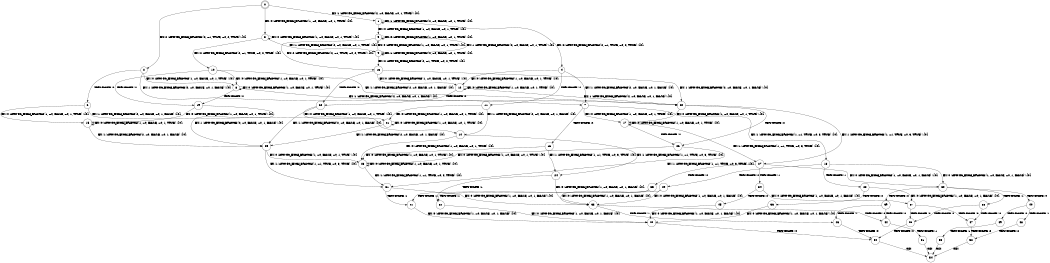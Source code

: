 digraph BCG {
size = "7, 10.5";
center = TRUE;
node [shape = circle];
0 [peripheries = 2];
0 -> 1 [label = "EX !1 !ATOMIC_EXCH_BRANCH (2, +0, FALSE, +0, 1, TRUE) !{0}"];
0 -> 2 [label = "EX !2 !ATOMIC_EXCH_BRANCH (2, +1, TRUE, +0, 2, TRUE) !{0}"];
0 -> 3 [label = "EX !0 !ATOMIC_EXCH_BRANCH (1, +0, FALSE, +0, 1, TRUE) !{0}"];
1 -> 4 [label = "EX !2 !ATOMIC_EXCH_BRANCH (2, +1, TRUE, +0, 2, TRUE) !{0}"];
1 -> 5 [label = "EX !0 !ATOMIC_EXCH_BRANCH (1, +0, FALSE, +0, 1, TRUE) !{0}"];
1 -> 1 [label = "EX !1 !ATOMIC_EXCH_BRANCH (2, +0, FALSE, +0, 1, TRUE) !{0}"];
2 -> 6 [label = "TERMINATE !2"];
2 -> 7 [label = "EX !1 !ATOMIC_EXCH_BRANCH (2, +0, FALSE, +0, 1, FALSE) !{0}"];
2 -> 8 [label = "EX !0 !ATOMIC_EXCH_BRANCH (1, +0, FALSE, +0, 1, TRUE) !{0}"];
3 -> 9 [label = "EX !1 !ATOMIC_EXCH_BRANCH (2, +0, FALSE, +0, 1, TRUE) !{0}"];
3 -> 10 [label = "EX !2 !ATOMIC_EXCH_BRANCH (2, +1, TRUE, +0, 2, TRUE) !{0}"];
3 -> 3 [label = "EX !0 !ATOMIC_EXCH_BRANCH (1, +0, FALSE, +0, 1, TRUE) !{0}"];
4 -> 11 [label = "TERMINATE !2"];
4 -> 12 [label = "EX !0 !ATOMIC_EXCH_BRANCH (1, +0, FALSE, +0, 1, TRUE) !{0}"];
4 -> 7 [label = "EX !1 !ATOMIC_EXCH_BRANCH (2, +0, FALSE, +0, 1, FALSE) !{0}"];
5 -> 13 [label = "EX !2 !ATOMIC_EXCH_BRANCH (2, +1, TRUE, +0, 2, TRUE) !{0}"];
5 -> 9 [label = "EX !1 !ATOMIC_EXCH_BRANCH (2, +0, FALSE, +0, 1, TRUE) !{0}"];
5 -> 5 [label = "EX !0 !ATOMIC_EXCH_BRANCH (1, +0, FALSE, +0, 1, TRUE) !{0}"];
6 -> 14 [label = "EX !1 !ATOMIC_EXCH_BRANCH (2, +0, FALSE, +0, 1, FALSE) !{0}"];
6 -> 15 [label = "EX !0 !ATOMIC_EXCH_BRANCH (1, +0, FALSE, +0, 1, TRUE) !{0}"];
7 -> 16 [label = "TERMINATE !2"];
7 -> 17 [label = "EX !0 !ATOMIC_EXCH_BRANCH (1, +0, FALSE, +0, 1, TRUE) !{0}"];
7 -> 18 [label = "EX !1 !ATOMIC_EXCH_BRANCH (1, +1, TRUE, +0, 3, TRUE) !{0}"];
8 -> 19 [label = "TERMINATE !2"];
8 -> 20 [label = "EX !1 !ATOMIC_EXCH_BRANCH (2, +0, FALSE, +0, 1, FALSE) !{0}"];
8 -> 8 [label = "EX !0 !ATOMIC_EXCH_BRANCH (1, +0, FALSE, +0, 1, TRUE) !{0}"];
9 -> 13 [label = "EX !2 !ATOMIC_EXCH_BRANCH (2, +1, TRUE, +0, 2, TRUE) !{0}"];
9 -> 9 [label = "EX !1 !ATOMIC_EXCH_BRANCH (2, +0, FALSE, +0, 1, TRUE) !{0}"];
9 -> 5 [label = "EX !0 !ATOMIC_EXCH_BRANCH (1, +0, FALSE, +0, 1, TRUE) !{0}"];
10 -> 19 [label = "TERMINATE !2"];
10 -> 20 [label = "EX !1 !ATOMIC_EXCH_BRANCH (2, +0, FALSE, +0, 1, FALSE) !{0}"];
10 -> 8 [label = "EX !0 !ATOMIC_EXCH_BRANCH (1, +0, FALSE, +0, 1, TRUE) !{0}"];
11 -> 21 [label = "EX !0 !ATOMIC_EXCH_BRANCH (1, +0, FALSE, +0, 1, TRUE) !{0}"];
11 -> 14 [label = "EX !1 !ATOMIC_EXCH_BRANCH (2, +0, FALSE, +0, 1, FALSE) !{0}"];
12 -> 22 [label = "TERMINATE !2"];
12 -> 20 [label = "EX !1 !ATOMIC_EXCH_BRANCH (2, +0, FALSE, +0, 1, FALSE) !{0}"];
12 -> 12 [label = "EX !0 !ATOMIC_EXCH_BRANCH (1, +0, FALSE, +0, 1, TRUE) !{0}"];
13 -> 22 [label = "TERMINATE !2"];
13 -> 20 [label = "EX !1 !ATOMIC_EXCH_BRANCH (2, +0, FALSE, +0, 1, FALSE) !{0}"];
13 -> 12 [label = "EX !0 !ATOMIC_EXCH_BRANCH (1, +0, FALSE, +0, 1, TRUE) !{0}"];
14 -> 23 [label = "EX !0 !ATOMIC_EXCH_BRANCH (1, +0, FALSE, +0, 1, TRUE) !{0}"];
14 -> 24 [label = "EX !1 !ATOMIC_EXCH_BRANCH (1, +1, TRUE, +0, 3, TRUE) !{0}"];
15 -> 25 [label = "EX !1 !ATOMIC_EXCH_BRANCH (2, +0, FALSE, +0, 1, FALSE) !{0}"];
15 -> 15 [label = "EX !0 !ATOMIC_EXCH_BRANCH (1, +0, FALSE, +0, 1, TRUE) !{0}"];
16 -> 23 [label = "EX !0 !ATOMIC_EXCH_BRANCH (1, +0, FALSE, +0, 1, TRUE) !{0}"];
16 -> 24 [label = "EX !1 !ATOMIC_EXCH_BRANCH (1, +1, TRUE, +0, 3, TRUE) !{0}"];
17 -> 26 [label = "TERMINATE !2"];
17 -> 27 [label = "EX !1 !ATOMIC_EXCH_BRANCH (1, +1, TRUE, +0, 3, TRUE) !{0}"];
17 -> 17 [label = "EX !0 !ATOMIC_EXCH_BRANCH (1, +0, FALSE, +0, 1, TRUE) !{0}"];
18 -> 28 [label = "TERMINATE !1"];
18 -> 29 [label = "TERMINATE !2"];
18 -> 30 [label = "EX !0 !ATOMIC_EXCH_BRANCH (1, +0, FALSE, +0, 1, FALSE) !{0}"];
19 -> 25 [label = "EX !1 !ATOMIC_EXCH_BRANCH (2, +0, FALSE, +0, 1, FALSE) !{0}"];
19 -> 15 [label = "EX !0 !ATOMIC_EXCH_BRANCH (1, +0, FALSE, +0, 1, TRUE) !{0}"];
20 -> 26 [label = "TERMINATE !2"];
20 -> 27 [label = "EX !1 !ATOMIC_EXCH_BRANCH (1, +1, TRUE, +0, 3, TRUE) !{0}"];
20 -> 17 [label = "EX !0 !ATOMIC_EXCH_BRANCH (1, +0, FALSE, +0, 1, TRUE) !{0}"];
21 -> 25 [label = "EX !1 !ATOMIC_EXCH_BRANCH (2, +0, FALSE, +0, 1, FALSE) !{0}"];
21 -> 21 [label = "EX !0 !ATOMIC_EXCH_BRANCH (1, +0, FALSE, +0, 1, TRUE) !{0}"];
22 -> 25 [label = "EX !1 !ATOMIC_EXCH_BRANCH (2, +0, FALSE, +0, 1, FALSE) !{0}"];
22 -> 21 [label = "EX !0 !ATOMIC_EXCH_BRANCH (1, +0, FALSE, +0, 1, TRUE) !{0}"];
23 -> 31 [label = "EX !1 !ATOMIC_EXCH_BRANCH (1, +1, TRUE, +0, 3, TRUE) !{0}"];
23 -> 23 [label = "EX !0 !ATOMIC_EXCH_BRANCH (1, +0, FALSE, +0, 1, TRUE) !{0}"];
24 -> 32 [label = "TERMINATE !1"];
24 -> 33 [label = "EX !0 !ATOMIC_EXCH_BRANCH (1, +0, FALSE, +0, 1, FALSE) !{0}"];
25 -> 31 [label = "EX !1 !ATOMIC_EXCH_BRANCH (1, +1, TRUE, +0, 3, TRUE) !{0}"];
25 -> 23 [label = "EX !0 !ATOMIC_EXCH_BRANCH (1, +0, FALSE, +0, 1, TRUE) !{0}"];
26 -> 31 [label = "EX !1 !ATOMIC_EXCH_BRANCH (1, +1, TRUE, +0, 3, TRUE) !{0}"];
26 -> 23 [label = "EX !0 !ATOMIC_EXCH_BRANCH (1, +0, FALSE, +0, 1, TRUE) !{0}"];
27 -> 34 [label = "TERMINATE !1"];
27 -> 35 [label = "TERMINATE !2"];
27 -> 30 [label = "EX !0 !ATOMIC_EXCH_BRANCH (1, +0, FALSE, +0, 1, FALSE) !{0}"];
28 -> 36 [label = "TERMINATE !2"];
28 -> 37 [label = "EX !0 !ATOMIC_EXCH_BRANCH (1, +0, FALSE, +0, 1, FALSE) !{0}"];
29 -> 32 [label = "TERMINATE !1"];
29 -> 33 [label = "EX !0 !ATOMIC_EXCH_BRANCH (1, +0, FALSE, +0, 1, FALSE) !{0}"];
30 -> 38 [label = "TERMINATE !1"];
30 -> 39 [label = "TERMINATE !2"];
30 -> 40 [label = "TERMINATE !0"];
31 -> 41 [label = "TERMINATE !1"];
31 -> 33 [label = "EX !0 !ATOMIC_EXCH_BRANCH (1, +0, FALSE, +0, 1, FALSE) !{0}"];
32 -> 42 [label = "EX !0 !ATOMIC_EXCH_BRANCH (1, +0, FALSE, +0, 1, FALSE) !{0}"];
33 -> 43 [label = "TERMINATE !1"];
33 -> 44 [label = "TERMINATE !0"];
34 -> 45 [label = "TERMINATE !2"];
34 -> 37 [label = "EX !0 !ATOMIC_EXCH_BRANCH (1, +0, FALSE, +0, 1, FALSE) !{0}"];
35 -> 41 [label = "TERMINATE !1"];
35 -> 33 [label = "EX !0 !ATOMIC_EXCH_BRANCH (1, +0, FALSE, +0, 1, FALSE) !{0}"];
36 -> 42 [label = "EX !0 !ATOMIC_EXCH_BRANCH (1, +0, FALSE, +0, 1, FALSE) !{0}"];
37 -> 46 [label = "TERMINATE !2"];
37 -> 47 [label = "TERMINATE !0"];
38 -> 46 [label = "TERMINATE !2"];
38 -> 47 [label = "TERMINATE !0"];
39 -> 43 [label = "TERMINATE !1"];
39 -> 44 [label = "TERMINATE !0"];
40 -> 48 [label = "TERMINATE !1"];
40 -> 49 [label = "TERMINATE !2"];
41 -> 42 [label = "EX !0 !ATOMIC_EXCH_BRANCH (1, +0, FALSE, +0, 1, FALSE) !{0}"];
42 -> 50 [label = "TERMINATE !0"];
43 -> 50 [label = "TERMINATE !0"];
44 -> 51 [label = "TERMINATE !1"];
45 -> 42 [label = "EX !0 !ATOMIC_EXCH_BRANCH (1, +0, FALSE, +0, 1, FALSE) !{0}"];
46 -> 50 [label = "TERMINATE !0"];
47 -> 52 [label = "TERMINATE !2"];
48 -> 52 [label = "TERMINATE !2"];
49 -> 53 [label = "TERMINATE !1"];
50 -> 54 [label = "exit"];
51 -> 54 [label = "exit"];
52 -> 54 [label = "exit"];
53 -> 54 [label = "exit"];
}
